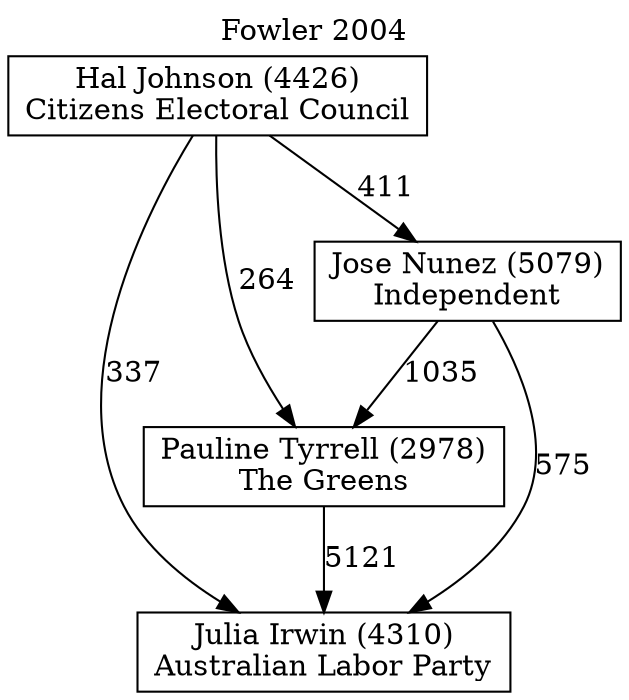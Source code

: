 // House preference flow
digraph "Julia Irwin (4310)_Fowler_2004" {
	graph [label="Fowler 2004" labelloc=t mclimit=10]
	node [shape=box]
	"Julia Irwin (4310)" [label="Julia Irwin (4310)
Australian Labor Party"]
	"Pauline Tyrrell (2978)" [label="Pauline Tyrrell (2978)
The Greens"]
	"Jose Nunez (5079)" [label="Jose Nunez (5079)
Independent"]
	"Hal Johnson (4426)" [label="Hal Johnson (4426)
Citizens Electoral Council"]
	"Pauline Tyrrell (2978)" -> "Julia Irwin (4310)" [label=5121]
	"Jose Nunez (5079)" -> "Pauline Tyrrell (2978)" [label=1035]
	"Hal Johnson (4426)" -> "Jose Nunez (5079)" [label=411]
	"Jose Nunez (5079)" -> "Julia Irwin (4310)" [label=575]
	"Hal Johnson (4426)" -> "Julia Irwin (4310)" [label=337]
	"Hal Johnson (4426)" -> "Pauline Tyrrell (2978)" [label=264]
}
